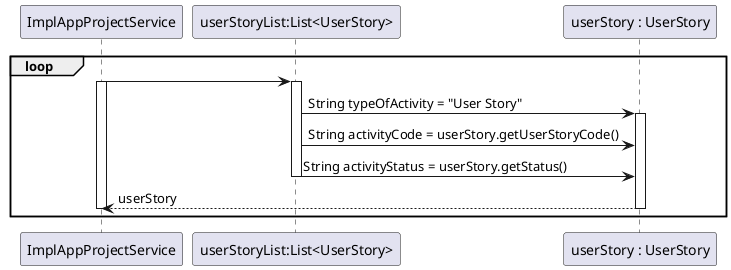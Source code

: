 @startuml

participant "ImplAppProjectService" as service
participant "userStoryList:List<UserStory>" as usList
participant "userStory : UserStory" as  US

loop
service -> usList
activate service
activate usList
usList -> US : String typeOfActivity = "User Story"
activate US
usList -> US : String activityCode = userStory.getUserStoryCode()
usList -> US : String activityStatus = userStory.getStatus()
deactivate usList
US --> service : userStory
deactivate US
deactivate service
end

@enduml



